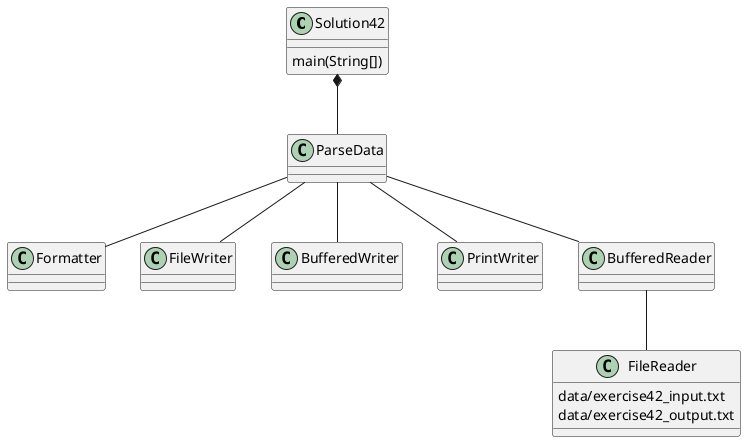 @startuml
class Solution42 {
    main(String[])
}
Solution42 *--ParseData

ParseData -- Formatter
ParseData -- FileWriter
ParseData -- BufferedWriter
ParseData -- PrintWriter
ParseData -- BufferedReader

BufferedReader -- FileReader

class FileReader
{
data/exercise42_input.txt
data/exercise42_output.txt
}

@enduml